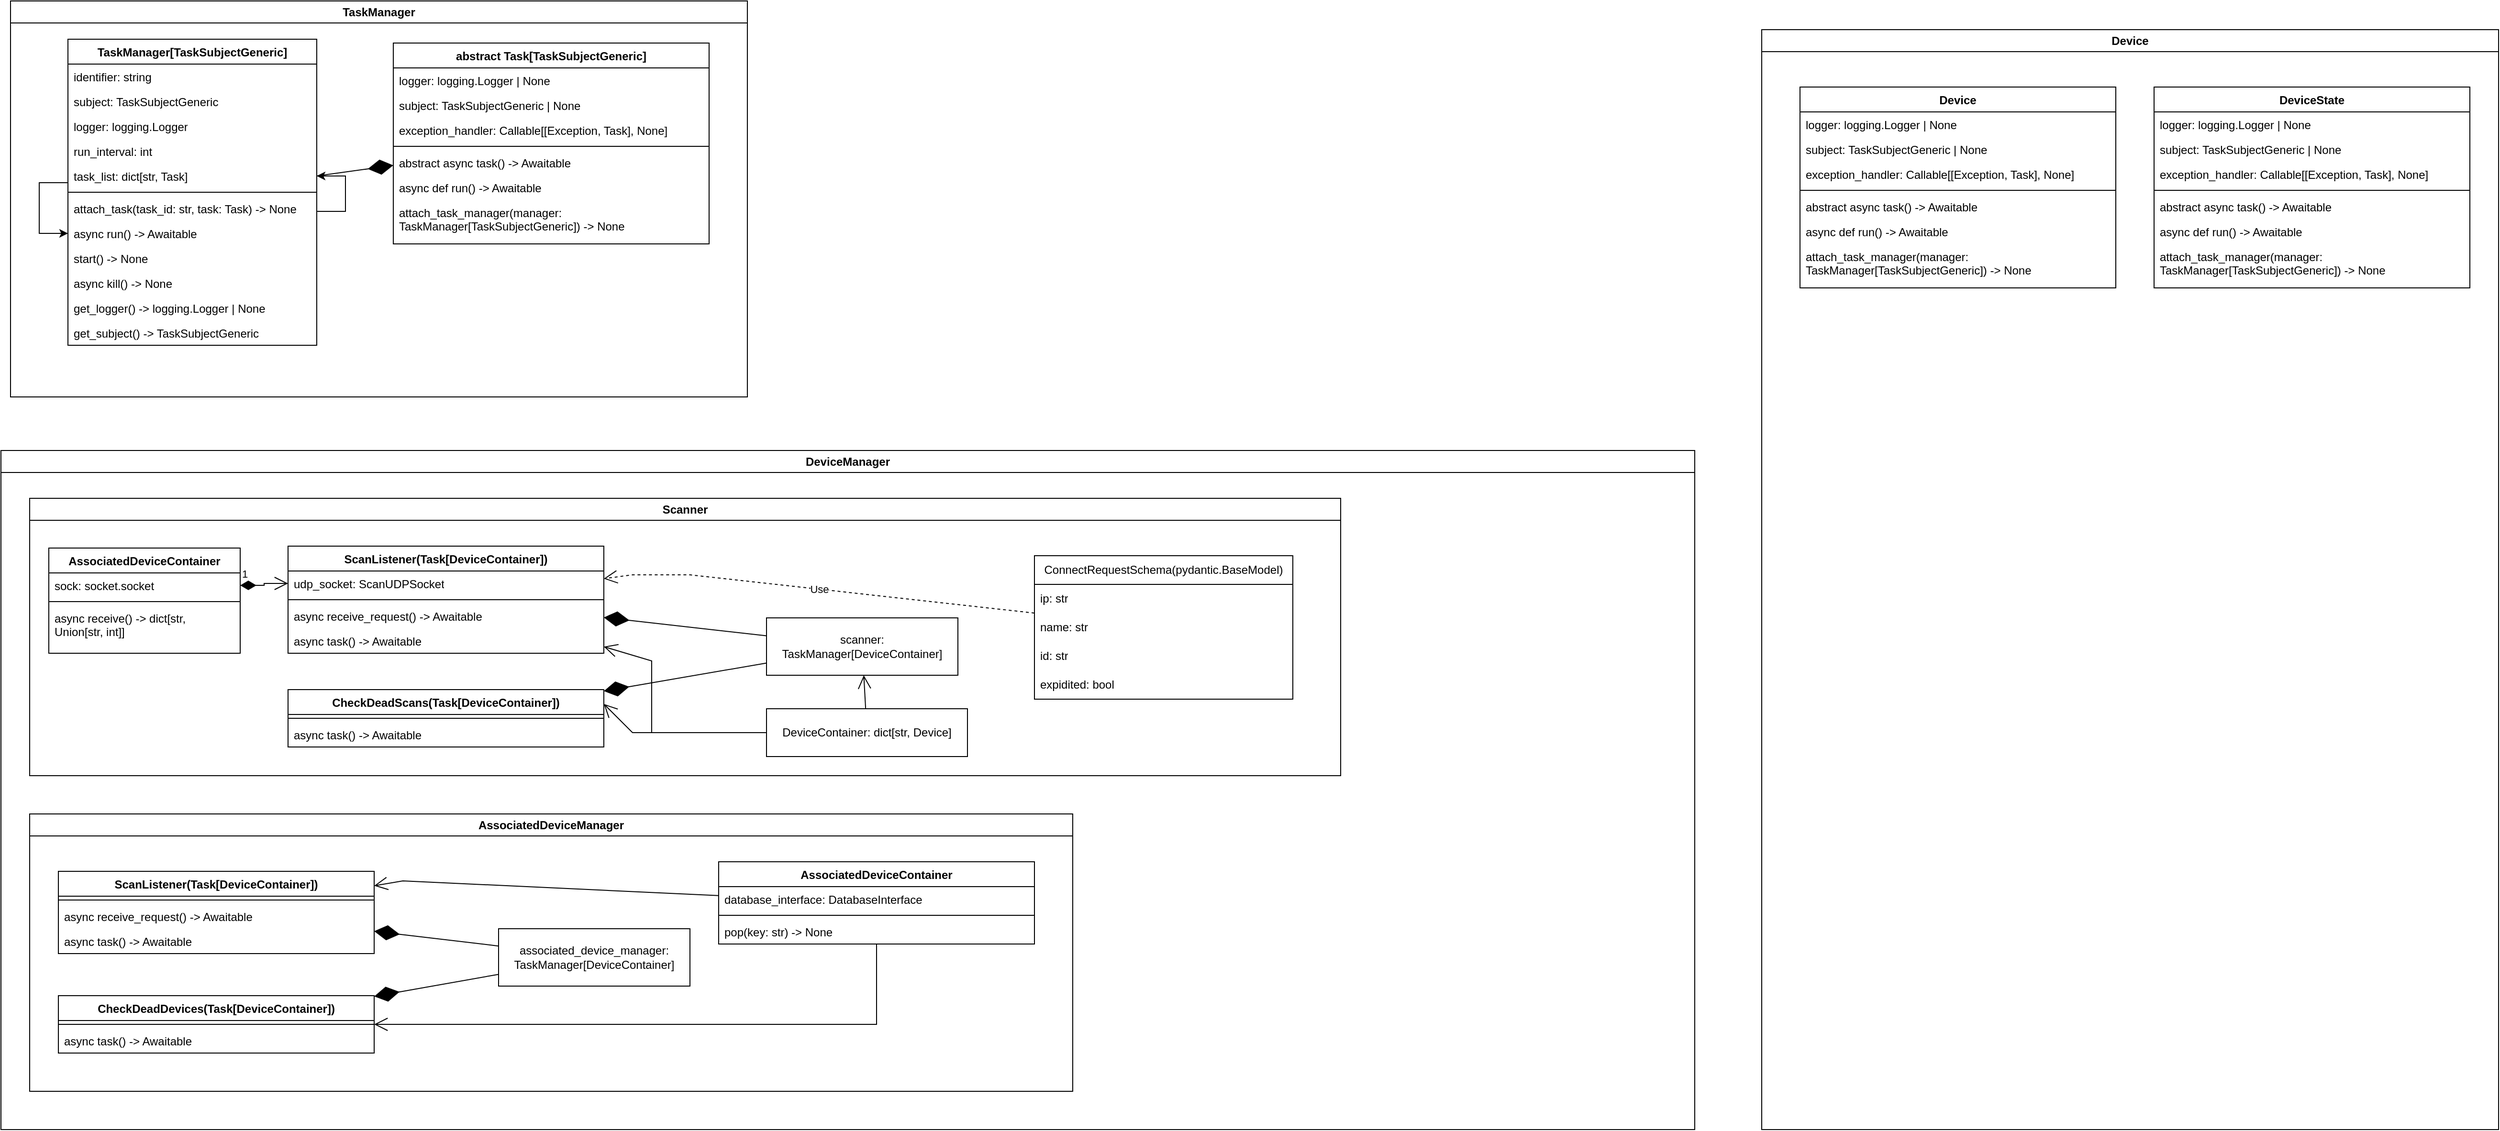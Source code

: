 <mxfile version="23.1.5" type="device">
  <diagram name="Page-1" id="J7lLYT8vPqROPH7tZ1qL">
    <mxGraphModel dx="1186" dy="733" grid="1" gridSize="10" guides="1" tooltips="1" connect="1" arrows="1" fold="1" page="1" pageScale="1" pageWidth="5000" pageHeight="5000" math="0" shadow="0">
      <root>
        <mxCell id="0" />
        <mxCell id="1" parent="0" />
        <mxCell id="R6GWSJiUPZhqTE8_T_ZJ-2" value="TaskManager[TaskSubjectGeneric]" style="swimlane;fontStyle=1;align=center;verticalAlign=top;childLayout=stackLayout;horizontal=1;startSize=26;horizontalStack=0;resizeParent=1;resizeParentMax=0;resizeLast=0;collapsible=1;marginBottom=0;whiteSpace=wrap;html=1;" vertex="1" parent="1">
          <mxGeometry x="100" y="60" width="260" height="320" as="geometry" />
        </mxCell>
        <mxCell id="R6GWSJiUPZhqTE8_T_ZJ-3" value="identifier: string" style="text;strokeColor=none;fillColor=none;align=left;verticalAlign=top;spacingLeft=4;spacingRight=4;overflow=hidden;rotatable=0;points=[[0,0.5],[1,0.5]];portConstraint=eastwest;whiteSpace=wrap;html=1;" vertex="1" parent="R6GWSJiUPZhqTE8_T_ZJ-2">
          <mxGeometry y="26" width="260" height="26" as="geometry" />
        </mxCell>
        <mxCell id="R6GWSJiUPZhqTE8_T_ZJ-8" value="subject: TaskSubjectGeneric" style="text;strokeColor=none;fillColor=none;align=left;verticalAlign=top;spacingLeft=4;spacingRight=4;overflow=hidden;rotatable=0;points=[[0,0.5],[1,0.5]];portConstraint=eastwest;whiteSpace=wrap;html=1;" vertex="1" parent="R6GWSJiUPZhqTE8_T_ZJ-2">
          <mxGeometry y="52" width="260" height="26" as="geometry" />
        </mxCell>
        <mxCell id="R6GWSJiUPZhqTE8_T_ZJ-7" value="logger: logging.Logger" style="text;strokeColor=none;fillColor=none;align=left;verticalAlign=top;spacingLeft=4;spacingRight=4;overflow=hidden;rotatable=0;points=[[0,0.5],[1,0.5]];portConstraint=eastwest;whiteSpace=wrap;html=1;" vertex="1" parent="R6GWSJiUPZhqTE8_T_ZJ-2">
          <mxGeometry y="78" width="260" height="26" as="geometry" />
        </mxCell>
        <mxCell id="R6GWSJiUPZhqTE8_T_ZJ-6" value="run_interval: int" style="text;strokeColor=none;fillColor=none;align=left;verticalAlign=top;spacingLeft=4;spacingRight=4;overflow=hidden;rotatable=0;points=[[0,0.5],[1,0.5]];portConstraint=eastwest;whiteSpace=wrap;html=1;" vertex="1" parent="R6GWSJiUPZhqTE8_T_ZJ-2">
          <mxGeometry y="104" width="260" height="26" as="geometry" />
        </mxCell>
        <mxCell id="R6GWSJiUPZhqTE8_T_ZJ-16" style="edgeStyle=orthogonalEdgeStyle;rounded=0;orthogonalLoop=1;jettySize=auto;html=1;exitX=0;exitY=0.5;exitDx=0;exitDy=0;entryX=0;entryY=0.5;entryDx=0;entryDy=0;" edge="1" parent="R6GWSJiUPZhqTE8_T_ZJ-2" source="R6GWSJiUPZhqTE8_T_ZJ-9" target="R6GWSJiUPZhqTE8_T_ZJ-10">
          <mxGeometry relative="1" as="geometry">
            <mxPoint x="-30" y="200" as="targetPoint" />
            <Array as="points">
              <mxPoint y="150" />
              <mxPoint x="-30" y="150" />
              <mxPoint x="-30" y="203" />
            </Array>
          </mxGeometry>
        </mxCell>
        <mxCell id="R6GWSJiUPZhqTE8_T_ZJ-9" value="task_list: dict[str, Task]" style="text;strokeColor=none;fillColor=none;align=left;verticalAlign=top;spacingLeft=4;spacingRight=4;overflow=hidden;rotatable=0;points=[[0,0.5],[1,0.5]];portConstraint=eastwest;whiteSpace=wrap;html=1;" vertex="1" parent="R6GWSJiUPZhqTE8_T_ZJ-2">
          <mxGeometry y="130" width="260" height="26" as="geometry" />
        </mxCell>
        <mxCell id="R6GWSJiUPZhqTE8_T_ZJ-4" value="" style="line;strokeWidth=1;fillColor=none;align=left;verticalAlign=middle;spacingTop=-1;spacingLeft=3;spacingRight=3;rotatable=0;labelPosition=right;points=[];portConstraint=eastwest;strokeColor=inherit;" vertex="1" parent="R6GWSJiUPZhqTE8_T_ZJ-2">
          <mxGeometry y="156" width="260" height="8" as="geometry" />
        </mxCell>
        <mxCell id="R6GWSJiUPZhqTE8_T_ZJ-13" style="edgeStyle=orthogonalEdgeStyle;rounded=0;orthogonalLoop=1;jettySize=auto;html=1;exitX=1;exitY=0.5;exitDx=0;exitDy=0;entryX=1;entryY=0.5;entryDx=0;entryDy=0;" edge="1" parent="R6GWSJiUPZhqTE8_T_ZJ-2" source="R6GWSJiUPZhqTE8_T_ZJ-5" target="R6GWSJiUPZhqTE8_T_ZJ-9">
          <mxGeometry relative="1" as="geometry">
            <mxPoint x="290" y="150" as="targetPoint" />
            <Array as="points">
              <mxPoint x="260" y="180" />
              <mxPoint x="290" y="180" />
              <mxPoint x="290" y="143" />
            </Array>
          </mxGeometry>
        </mxCell>
        <mxCell id="R6GWSJiUPZhqTE8_T_ZJ-5" value="attach_task(task_id: str, task: Task) -&amp;gt; None" style="text;strokeColor=none;fillColor=none;align=left;verticalAlign=top;spacingLeft=4;spacingRight=4;overflow=hidden;rotatable=0;points=[[0,0.5],[1,0.5]];portConstraint=eastwest;whiteSpace=wrap;html=1;" vertex="1" parent="R6GWSJiUPZhqTE8_T_ZJ-2">
          <mxGeometry y="164" width="260" height="26" as="geometry" />
        </mxCell>
        <mxCell id="R6GWSJiUPZhqTE8_T_ZJ-10" value="async run() -&amp;gt; Awaitable" style="text;strokeColor=none;fillColor=none;align=left;verticalAlign=top;spacingLeft=4;spacingRight=4;overflow=hidden;rotatable=0;points=[[0,0.5],[1,0.5]];portConstraint=eastwest;whiteSpace=wrap;html=1;" vertex="1" parent="R6GWSJiUPZhqTE8_T_ZJ-2">
          <mxGeometry y="190" width="260" height="26" as="geometry" />
        </mxCell>
        <mxCell id="R6GWSJiUPZhqTE8_T_ZJ-21" value="start() -&amp;gt; None" style="text;strokeColor=none;fillColor=none;align=left;verticalAlign=top;spacingLeft=4;spacingRight=4;overflow=hidden;rotatable=0;points=[[0,0.5],[1,0.5]];portConstraint=eastwest;whiteSpace=wrap;html=1;" vertex="1" parent="R6GWSJiUPZhqTE8_T_ZJ-2">
          <mxGeometry y="216" width="260" height="26" as="geometry" />
        </mxCell>
        <mxCell id="R6GWSJiUPZhqTE8_T_ZJ-20" value="async kill() -&amp;gt; None" style="text;strokeColor=none;fillColor=none;align=left;verticalAlign=top;spacingLeft=4;spacingRight=4;overflow=hidden;rotatable=0;points=[[0,0.5],[1,0.5]];portConstraint=eastwest;whiteSpace=wrap;html=1;" vertex="1" parent="R6GWSJiUPZhqTE8_T_ZJ-2">
          <mxGeometry y="242" width="260" height="26" as="geometry" />
        </mxCell>
        <mxCell id="R6GWSJiUPZhqTE8_T_ZJ-19" value="get_logger() -&amp;gt; logging.Logger | None" style="text;strokeColor=none;fillColor=none;align=left;verticalAlign=top;spacingLeft=4;spacingRight=4;overflow=hidden;rotatable=0;points=[[0,0.5],[1,0.5]];portConstraint=eastwest;whiteSpace=wrap;html=1;" vertex="1" parent="R6GWSJiUPZhqTE8_T_ZJ-2">
          <mxGeometry y="268" width="260" height="26" as="geometry" />
        </mxCell>
        <mxCell id="R6GWSJiUPZhqTE8_T_ZJ-18" value="get_subject() -&amp;gt; TaskSubjectGeneric" style="text;strokeColor=none;fillColor=none;align=left;verticalAlign=top;spacingLeft=4;spacingRight=4;overflow=hidden;rotatable=0;points=[[0,0.5],[1,0.5]];portConstraint=eastwest;whiteSpace=wrap;html=1;" vertex="1" parent="R6GWSJiUPZhqTE8_T_ZJ-2">
          <mxGeometry y="294" width="260" height="26" as="geometry" />
        </mxCell>
        <mxCell id="R6GWSJiUPZhqTE8_T_ZJ-32" value="" style="endArrow=diamondThin;endFill=1;endSize=24;html=1;rounded=0;exitX=1;exitY=0.5;exitDx=0;exitDy=0;" edge="1" parent="1" source="R6GWSJiUPZhqTE8_T_ZJ-9" target="R6GWSJiUPZhqTE8_T_ZJ-22">
          <mxGeometry width="160" relative="1" as="geometry">
            <mxPoint x="470" y="450" as="sourcePoint" />
            <mxPoint x="480" y="220" as="targetPoint" />
          </mxGeometry>
        </mxCell>
        <mxCell id="R6GWSJiUPZhqTE8_T_ZJ-33" value="TaskManager" style="swimlane;whiteSpace=wrap;html=1;" vertex="1" parent="1">
          <mxGeometry x="40" y="20" width="770" height="414" as="geometry" />
        </mxCell>
        <mxCell id="R6GWSJiUPZhqTE8_T_ZJ-22" value="abstract Task[TaskSubjectGeneric]" style="swimlane;fontStyle=1;align=center;verticalAlign=top;childLayout=stackLayout;horizontal=1;startSize=26;horizontalStack=0;resizeParent=1;resizeParentMax=0;resizeLast=0;collapsible=1;marginBottom=0;whiteSpace=wrap;html=1;" vertex="1" parent="R6GWSJiUPZhqTE8_T_ZJ-33">
          <mxGeometry x="400" y="44" width="330" height="210" as="geometry" />
        </mxCell>
        <mxCell id="R6GWSJiUPZhqTE8_T_ZJ-23" value="logger: logging.Logger | None" style="text;strokeColor=none;fillColor=none;align=left;verticalAlign=top;spacingLeft=4;spacingRight=4;overflow=hidden;rotatable=0;points=[[0,0.5],[1,0.5]];portConstraint=eastwest;whiteSpace=wrap;html=1;" vertex="1" parent="R6GWSJiUPZhqTE8_T_ZJ-22">
          <mxGeometry y="26" width="330" height="26" as="geometry" />
        </mxCell>
        <mxCell id="R6GWSJiUPZhqTE8_T_ZJ-27" value="subject: TaskSubjectGeneric | None" style="text;strokeColor=none;fillColor=none;align=left;verticalAlign=top;spacingLeft=4;spacingRight=4;overflow=hidden;rotatable=0;points=[[0,0.5],[1,0.5]];portConstraint=eastwest;whiteSpace=wrap;html=1;" vertex="1" parent="R6GWSJiUPZhqTE8_T_ZJ-22">
          <mxGeometry y="52" width="330" height="26" as="geometry" />
        </mxCell>
        <mxCell id="R6GWSJiUPZhqTE8_T_ZJ-26" value="exception_handler:&amp;nbsp;Callable[[Exception, Task], None]" style="text;strokeColor=none;fillColor=none;align=left;verticalAlign=top;spacingLeft=4;spacingRight=4;overflow=hidden;rotatable=0;points=[[0,0.5],[1,0.5]];portConstraint=eastwest;whiteSpace=wrap;html=1;" vertex="1" parent="R6GWSJiUPZhqTE8_T_ZJ-22">
          <mxGeometry y="78" width="330" height="26" as="geometry" />
        </mxCell>
        <mxCell id="R6GWSJiUPZhqTE8_T_ZJ-24" value="" style="line;strokeWidth=1;fillColor=none;align=left;verticalAlign=middle;spacingTop=-1;spacingLeft=3;spacingRight=3;rotatable=0;labelPosition=right;points=[];portConstraint=eastwest;strokeColor=inherit;" vertex="1" parent="R6GWSJiUPZhqTE8_T_ZJ-22">
          <mxGeometry y="104" width="330" height="8" as="geometry" />
        </mxCell>
        <mxCell id="R6GWSJiUPZhqTE8_T_ZJ-25" value="abstract async task() -&amp;gt; Awaitable" style="text;strokeColor=none;fillColor=none;align=left;verticalAlign=top;spacingLeft=4;spacingRight=4;overflow=hidden;rotatable=0;points=[[0,0.5],[1,0.5]];portConstraint=eastwest;whiteSpace=wrap;html=1;" vertex="1" parent="R6GWSJiUPZhqTE8_T_ZJ-22">
          <mxGeometry y="112" width="330" height="26" as="geometry" />
        </mxCell>
        <mxCell id="R6GWSJiUPZhqTE8_T_ZJ-30" value="async def run() -&amp;gt; Awaitable" style="text;strokeColor=none;fillColor=none;align=left;verticalAlign=top;spacingLeft=4;spacingRight=4;overflow=hidden;rotatable=0;points=[[0,0.5],[1,0.5]];portConstraint=eastwest;whiteSpace=wrap;html=1;" vertex="1" parent="R6GWSJiUPZhqTE8_T_ZJ-22">
          <mxGeometry y="138" width="330" height="26" as="geometry" />
        </mxCell>
        <mxCell id="R6GWSJiUPZhqTE8_T_ZJ-29" value="attach_task_manager(manager: TaskManager[TaskSubjectGeneric]) -&amp;gt; None" style="text;strokeColor=none;fillColor=none;align=left;verticalAlign=top;spacingLeft=4;spacingRight=4;overflow=hidden;rotatable=0;points=[[0,0.5],[1,0.5]];portConstraint=eastwest;whiteSpace=wrap;html=1;" vertex="1" parent="R6GWSJiUPZhqTE8_T_ZJ-22">
          <mxGeometry y="164" width="330" height="46" as="geometry" />
        </mxCell>
        <mxCell id="R6GWSJiUPZhqTE8_T_ZJ-34" value="DeviceManager" style="swimlane;whiteSpace=wrap;html=1;startSize=23;" vertex="1" parent="1">
          <mxGeometry x="30" y="490" width="1770" height="710" as="geometry" />
        </mxCell>
        <mxCell id="R6GWSJiUPZhqTE8_T_ZJ-43" value="Scanner" style="swimlane;whiteSpace=wrap;html=1;startSize=23;" vertex="1" parent="R6GWSJiUPZhqTE8_T_ZJ-34">
          <mxGeometry x="30" y="50" width="1370" height="290" as="geometry" />
        </mxCell>
        <mxCell id="R6GWSJiUPZhqTE8_T_ZJ-35" value="ScanListener(Task[DeviceContainer])" style="swimlane;fontStyle=1;align=center;verticalAlign=top;childLayout=stackLayout;horizontal=1;startSize=26;horizontalStack=0;resizeParent=1;resizeParentMax=0;resizeLast=0;collapsible=1;marginBottom=0;whiteSpace=wrap;html=1;" vertex="1" parent="R6GWSJiUPZhqTE8_T_ZJ-43">
          <mxGeometry x="270" y="50" width="330" height="112" as="geometry" />
        </mxCell>
        <mxCell id="R6GWSJiUPZhqTE8_T_ZJ-124" value="udp_socket: ScanUDPSocket" style="text;strokeColor=none;fillColor=none;align=left;verticalAlign=top;spacingLeft=4;spacingRight=4;overflow=hidden;rotatable=0;points=[[0,0.5],[1,0.5]];portConstraint=eastwest;whiteSpace=wrap;html=1;" vertex="1" parent="R6GWSJiUPZhqTE8_T_ZJ-35">
          <mxGeometry y="26" width="330" height="26" as="geometry" />
        </mxCell>
        <mxCell id="R6GWSJiUPZhqTE8_T_ZJ-39" value="" style="line;strokeWidth=1;fillColor=none;align=left;verticalAlign=middle;spacingTop=-1;spacingLeft=3;spacingRight=3;rotatable=0;labelPosition=right;points=[];portConstraint=eastwest;strokeColor=inherit;" vertex="1" parent="R6GWSJiUPZhqTE8_T_ZJ-35">
          <mxGeometry y="52" width="330" height="8" as="geometry" />
        </mxCell>
        <mxCell id="R6GWSJiUPZhqTE8_T_ZJ-40" value="async receive_request() -&amp;gt; Awaitable" style="text;strokeColor=none;fillColor=none;align=left;verticalAlign=top;spacingLeft=4;spacingRight=4;overflow=hidden;rotatable=0;points=[[0,0.5],[1,0.5]];portConstraint=eastwest;whiteSpace=wrap;html=1;" vertex="1" parent="R6GWSJiUPZhqTE8_T_ZJ-35">
          <mxGeometry y="60" width="330" height="26" as="geometry" />
        </mxCell>
        <mxCell id="R6GWSJiUPZhqTE8_T_ZJ-41" value="async task() -&amp;gt; Awaitable" style="text;strokeColor=none;fillColor=none;align=left;verticalAlign=top;spacingLeft=4;spacingRight=4;overflow=hidden;rotatable=0;points=[[0,0.5],[1,0.5]];portConstraint=eastwest;whiteSpace=wrap;html=1;" vertex="1" parent="R6GWSJiUPZhqTE8_T_ZJ-35">
          <mxGeometry y="86" width="330" height="26" as="geometry" />
        </mxCell>
        <mxCell id="R6GWSJiUPZhqTE8_T_ZJ-54" value="CheckDeadScans(Task[DeviceContainer])" style="swimlane;fontStyle=1;align=center;verticalAlign=top;childLayout=stackLayout;horizontal=1;startSize=26;horizontalStack=0;resizeParent=1;resizeParentMax=0;resizeLast=0;collapsible=1;marginBottom=0;whiteSpace=wrap;html=1;" vertex="1" parent="R6GWSJiUPZhqTE8_T_ZJ-43">
          <mxGeometry x="270" y="200" width="330" height="60" as="geometry" />
        </mxCell>
        <mxCell id="R6GWSJiUPZhqTE8_T_ZJ-55" value="" style="line;strokeWidth=1;fillColor=none;align=left;verticalAlign=middle;spacingTop=-1;spacingLeft=3;spacingRight=3;rotatable=0;labelPosition=right;points=[];portConstraint=eastwest;strokeColor=inherit;" vertex="1" parent="R6GWSJiUPZhqTE8_T_ZJ-54">
          <mxGeometry y="26" width="330" height="8" as="geometry" />
        </mxCell>
        <mxCell id="R6GWSJiUPZhqTE8_T_ZJ-57" value="async task() -&amp;gt; Awaitable" style="text;strokeColor=none;fillColor=none;align=left;verticalAlign=top;spacingLeft=4;spacingRight=4;overflow=hidden;rotatable=0;points=[[0,0.5],[1,0.5]];portConstraint=eastwest;whiteSpace=wrap;html=1;" vertex="1" parent="R6GWSJiUPZhqTE8_T_ZJ-54">
          <mxGeometry y="34" width="330" height="26" as="geometry" />
        </mxCell>
        <mxCell id="R6GWSJiUPZhqTE8_T_ZJ-60" value="scanner: TaskManager[DeviceContainer]" style="rounded=0;whiteSpace=wrap;html=1;" vertex="1" parent="R6GWSJiUPZhqTE8_T_ZJ-43">
          <mxGeometry x="770" y="125" width="200" height="60" as="geometry" />
        </mxCell>
        <mxCell id="R6GWSJiUPZhqTE8_T_ZJ-63" value="" style="endArrow=diamondThin;endFill=1;endSize=24;html=1;rounded=0;" edge="1" parent="R6GWSJiUPZhqTE8_T_ZJ-43" source="R6GWSJiUPZhqTE8_T_ZJ-60" target="R6GWSJiUPZhqTE8_T_ZJ-54">
          <mxGeometry width="160" relative="1" as="geometry">
            <mxPoint x="470" y="400" as="sourcePoint" />
            <mxPoint x="630" y="400" as="targetPoint" />
          </mxGeometry>
        </mxCell>
        <mxCell id="R6GWSJiUPZhqTE8_T_ZJ-64" value="" style="endArrow=diamondThin;endFill=1;endSize=24;html=1;rounded=0;" edge="1" parent="R6GWSJiUPZhqTE8_T_ZJ-43" source="R6GWSJiUPZhqTE8_T_ZJ-60" target="R6GWSJiUPZhqTE8_T_ZJ-35">
          <mxGeometry width="160" relative="1" as="geometry">
            <mxPoint x="410" y="470" as="sourcePoint" />
            <mxPoint x="570" y="470" as="targetPoint" />
          </mxGeometry>
        </mxCell>
        <mxCell id="R6GWSJiUPZhqTE8_T_ZJ-65" value="ConnectRequestSchema(pydantic.BaseModel)" style="swimlane;fontStyle=0;childLayout=stackLayout;horizontal=1;startSize=30;horizontalStack=0;resizeParent=1;resizeParentMax=0;resizeLast=0;collapsible=1;marginBottom=0;whiteSpace=wrap;html=1;" vertex="1" parent="R6GWSJiUPZhqTE8_T_ZJ-43">
          <mxGeometry x="1050" y="60" width="270" height="150" as="geometry" />
        </mxCell>
        <mxCell id="R6GWSJiUPZhqTE8_T_ZJ-66" value="ip: str" style="text;strokeColor=none;fillColor=none;align=left;verticalAlign=middle;spacingLeft=4;spacingRight=4;overflow=hidden;points=[[0,0.5],[1,0.5]];portConstraint=eastwest;rotatable=0;whiteSpace=wrap;html=1;" vertex="1" parent="R6GWSJiUPZhqTE8_T_ZJ-65">
          <mxGeometry y="30" width="270" height="30" as="geometry" />
        </mxCell>
        <mxCell id="R6GWSJiUPZhqTE8_T_ZJ-67" value="name: str" style="text;strokeColor=none;fillColor=none;align=left;verticalAlign=middle;spacingLeft=4;spacingRight=4;overflow=hidden;points=[[0,0.5],[1,0.5]];portConstraint=eastwest;rotatable=0;whiteSpace=wrap;html=1;" vertex="1" parent="R6GWSJiUPZhqTE8_T_ZJ-65">
          <mxGeometry y="60" width="270" height="30" as="geometry" />
        </mxCell>
        <mxCell id="R6GWSJiUPZhqTE8_T_ZJ-68" value="id: str" style="text;strokeColor=none;fillColor=none;align=left;verticalAlign=middle;spacingLeft=4;spacingRight=4;overflow=hidden;points=[[0,0.5],[1,0.5]];portConstraint=eastwest;rotatable=0;whiteSpace=wrap;html=1;" vertex="1" parent="R6GWSJiUPZhqTE8_T_ZJ-65">
          <mxGeometry y="90" width="270" height="30" as="geometry" />
        </mxCell>
        <mxCell id="R6GWSJiUPZhqTE8_T_ZJ-70" value="expidited: bool" style="text;strokeColor=none;fillColor=none;align=left;verticalAlign=middle;spacingLeft=4;spacingRight=4;overflow=hidden;points=[[0,0.5],[1,0.5]];portConstraint=eastwest;rotatable=0;whiteSpace=wrap;html=1;" vertex="1" parent="R6GWSJiUPZhqTE8_T_ZJ-65">
          <mxGeometry y="120" width="270" height="30" as="geometry" />
        </mxCell>
        <mxCell id="R6GWSJiUPZhqTE8_T_ZJ-72" value="Use" style="endArrow=open;endSize=12;dashed=1;html=1;rounded=0;" edge="1" parent="R6GWSJiUPZhqTE8_T_ZJ-43" source="R6GWSJiUPZhqTE8_T_ZJ-65" target="R6GWSJiUPZhqTE8_T_ZJ-35">
          <mxGeometry width="160" relative="1" as="geometry">
            <mxPoint x="770" y="510" as="sourcePoint" />
            <mxPoint x="930" y="510" as="targetPoint" />
            <Array as="points">
              <mxPoint x="690" y="80" />
              <mxPoint x="630" y="80" />
            </Array>
          </mxGeometry>
        </mxCell>
        <mxCell id="R6GWSJiUPZhqTE8_T_ZJ-52" value="DeviceContainer: dict[str, Device]" style="html=1;whiteSpace=wrap;" vertex="1" parent="R6GWSJiUPZhqTE8_T_ZJ-43">
          <mxGeometry x="770" y="220" width="210" height="50" as="geometry" />
        </mxCell>
        <mxCell id="R6GWSJiUPZhqTE8_T_ZJ-90" value="" style="endArrow=open;endFill=1;endSize=12;html=1;rounded=0;entryX=1;entryY=0.25;entryDx=0;entryDy=0;" edge="1" parent="R6GWSJiUPZhqTE8_T_ZJ-43" source="R6GWSJiUPZhqTE8_T_ZJ-52" target="R6GWSJiUPZhqTE8_T_ZJ-54">
          <mxGeometry width="160" relative="1" as="geometry">
            <mxPoint x="570" y="270" as="sourcePoint" />
            <mxPoint x="530" y="220" as="targetPoint" />
            <Array as="points">
              <mxPoint x="630" y="245" />
            </Array>
          </mxGeometry>
        </mxCell>
        <mxCell id="R6GWSJiUPZhqTE8_T_ZJ-91" value="" style="endArrow=open;endFill=1;endSize=12;html=1;rounded=0;exitX=0;exitY=0.5;exitDx=0;exitDy=0;" edge="1" parent="R6GWSJiUPZhqTE8_T_ZJ-43" source="R6GWSJiUPZhqTE8_T_ZJ-52" target="R6GWSJiUPZhqTE8_T_ZJ-35">
          <mxGeometry width="160" relative="1" as="geometry">
            <mxPoint x="640" y="255" as="sourcePoint" />
            <mxPoint x="510" y="225" as="targetPoint" />
            <Array as="points">
              <mxPoint x="650" y="245" />
              <mxPoint x="650" y="170" />
            </Array>
          </mxGeometry>
        </mxCell>
        <mxCell id="R6GWSJiUPZhqTE8_T_ZJ-117" value="" style="endArrow=open;endFill=1;endSize=12;html=1;rounded=0;" edge="1" parent="R6GWSJiUPZhqTE8_T_ZJ-43" source="R6GWSJiUPZhqTE8_T_ZJ-52" target="R6GWSJiUPZhqTE8_T_ZJ-60">
          <mxGeometry width="160" relative="1" as="geometry">
            <mxPoint x="780" y="200" as="sourcePoint" />
            <mxPoint x="940" y="200" as="targetPoint" />
          </mxGeometry>
        </mxCell>
        <mxCell id="R6GWSJiUPZhqTE8_T_ZJ-118" value="AssociatedDeviceContainer" style="swimlane;fontStyle=1;align=center;verticalAlign=top;childLayout=stackLayout;horizontal=1;startSize=26;horizontalStack=0;resizeParent=1;resizeParentMax=0;resizeLast=0;collapsible=1;marginBottom=0;whiteSpace=wrap;html=1;" vertex="1" parent="R6GWSJiUPZhqTE8_T_ZJ-43">
          <mxGeometry x="20" y="52" width="200" height="110" as="geometry" />
        </mxCell>
        <mxCell id="R6GWSJiUPZhqTE8_T_ZJ-122" value="sock: socket.socket" style="text;strokeColor=none;fillColor=none;align=left;verticalAlign=top;spacingLeft=4;spacingRight=4;overflow=hidden;rotatable=0;points=[[0,0.5],[1,0.5]];portConstraint=eastwest;whiteSpace=wrap;html=1;" vertex="1" parent="R6GWSJiUPZhqTE8_T_ZJ-118">
          <mxGeometry y="26" width="200" height="26" as="geometry" />
        </mxCell>
        <mxCell id="R6GWSJiUPZhqTE8_T_ZJ-120" value="" style="line;strokeWidth=1;fillColor=none;align=left;verticalAlign=middle;spacingTop=-1;spacingLeft=3;spacingRight=3;rotatable=0;labelPosition=right;points=[];portConstraint=eastwest;strokeColor=inherit;" vertex="1" parent="R6GWSJiUPZhqTE8_T_ZJ-118">
          <mxGeometry y="52" width="200" height="8" as="geometry" />
        </mxCell>
        <mxCell id="R6GWSJiUPZhqTE8_T_ZJ-121" value="async receive() -&amp;gt;&amp;nbsp;dict[str, Union[str, int]]" style="text;strokeColor=none;fillColor=none;align=left;verticalAlign=top;spacingLeft=4;spacingRight=4;overflow=hidden;rotatable=0;points=[[0,0.5],[1,0.5]];portConstraint=eastwest;whiteSpace=wrap;html=1;" vertex="1" parent="R6GWSJiUPZhqTE8_T_ZJ-118">
          <mxGeometry y="60" width="200" height="50" as="geometry" />
        </mxCell>
        <mxCell id="R6GWSJiUPZhqTE8_T_ZJ-126" value="1" style="endArrow=open;html=1;endSize=12;startArrow=diamondThin;startSize=14;startFill=1;edgeStyle=orthogonalEdgeStyle;align=left;verticalAlign=bottom;rounded=0;exitX=1;exitY=0.5;exitDx=0;exitDy=0;entryX=0;entryY=0.5;entryDx=0;entryDy=0;" edge="1" parent="R6GWSJiUPZhqTE8_T_ZJ-43" source="R6GWSJiUPZhqTE8_T_ZJ-122" target="R6GWSJiUPZhqTE8_T_ZJ-124">
          <mxGeometry x="-1" y="3" relative="1" as="geometry">
            <mxPoint x="150" y="210" as="sourcePoint" />
            <mxPoint x="250" y="60" as="targetPoint" />
          </mxGeometry>
        </mxCell>
        <mxCell id="R6GWSJiUPZhqTE8_T_ZJ-73" value="AssociatedDeviceManager" style="swimlane;whiteSpace=wrap;html=1;startSize=23;" vertex="1" parent="R6GWSJiUPZhqTE8_T_ZJ-34">
          <mxGeometry x="30" y="380" width="1090" height="290" as="geometry" />
        </mxCell>
        <mxCell id="R6GWSJiUPZhqTE8_T_ZJ-74" value="ScanListener(Task[DeviceContainer])" style="swimlane;fontStyle=1;align=center;verticalAlign=top;childLayout=stackLayout;horizontal=1;startSize=26;horizontalStack=0;resizeParent=1;resizeParentMax=0;resizeLast=0;collapsible=1;marginBottom=0;whiteSpace=wrap;html=1;" vertex="1" parent="R6GWSJiUPZhqTE8_T_ZJ-73">
          <mxGeometry x="30" y="60" width="330" height="86" as="geometry" />
        </mxCell>
        <mxCell id="R6GWSJiUPZhqTE8_T_ZJ-75" value="" style="line;strokeWidth=1;fillColor=none;align=left;verticalAlign=middle;spacingTop=-1;spacingLeft=3;spacingRight=3;rotatable=0;labelPosition=right;points=[];portConstraint=eastwest;strokeColor=inherit;" vertex="1" parent="R6GWSJiUPZhqTE8_T_ZJ-74">
          <mxGeometry y="26" width="330" height="8" as="geometry" />
        </mxCell>
        <mxCell id="R6GWSJiUPZhqTE8_T_ZJ-76" value="async receive_request() -&amp;gt; Awaitable" style="text;strokeColor=none;fillColor=none;align=left;verticalAlign=top;spacingLeft=4;spacingRight=4;overflow=hidden;rotatable=0;points=[[0,0.5],[1,0.5]];portConstraint=eastwest;whiteSpace=wrap;html=1;" vertex="1" parent="R6GWSJiUPZhqTE8_T_ZJ-74">
          <mxGeometry y="34" width="330" height="26" as="geometry" />
        </mxCell>
        <mxCell id="R6GWSJiUPZhqTE8_T_ZJ-77" value="async task() -&amp;gt; Awaitable" style="text;strokeColor=none;fillColor=none;align=left;verticalAlign=top;spacingLeft=4;spacingRight=4;overflow=hidden;rotatable=0;points=[[0,0.5],[1,0.5]];portConstraint=eastwest;whiteSpace=wrap;html=1;" vertex="1" parent="R6GWSJiUPZhqTE8_T_ZJ-74">
          <mxGeometry y="60" width="330" height="26" as="geometry" />
        </mxCell>
        <mxCell id="R6GWSJiUPZhqTE8_T_ZJ-78" value="CheckDeadDevices(Task[DeviceContainer])" style="swimlane;fontStyle=1;align=center;verticalAlign=top;childLayout=stackLayout;horizontal=1;startSize=26;horizontalStack=0;resizeParent=1;resizeParentMax=0;resizeLast=0;collapsible=1;marginBottom=0;whiteSpace=wrap;html=1;" vertex="1" parent="R6GWSJiUPZhqTE8_T_ZJ-73">
          <mxGeometry x="30" y="190" width="330" height="60" as="geometry" />
        </mxCell>
        <mxCell id="R6GWSJiUPZhqTE8_T_ZJ-79" value="" style="line;strokeWidth=1;fillColor=none;align=left;verticalAlign=middle;spacingTop=-1;spacingLeft=3;spacingRight=3;rotatable=0;labelPosition=right;points=[];portConstraint=eastwest;strokeColor=inherit;" vertex="1" parent="R6GWSJiUPZhqTE8_T_ZJ-78">
          <mxGeometry y="26" width="330" height="8" as="geometry" />
        </mxCell>
        <mxCell id="R6GWSJiUPZhqTE8_T_ZJ-80" value="async task() -&amp;gt; Awaitable" style="text;strokeColor=none;fillColor=none;align=left;verticalAlign=top;spacingLeft=4;spacingRight=4;overflow=hidden;rotatable=0;points=[[0,0.5],[1,0.5]];portConstraint=eastwest;whiteSpace=wrap;html=1;" vertex="1" parent="R6GWSJiUPZhqTE8_T_ZJ-78">
          <mxGeometry y="34" width="330" height="26" as="geometry" />
        </mxCell>
        <mxCell id="R6GWSJiUPZhqTE8_T_ZJ-81" value="associated_device_manager: TaskManager[DeviceContainer]" style="rounded=0;whiteSpace=wrap;html=1;" vertex="1" parent="R6GWSJiUPZhqTE8_T_ZJ-73">
          <mxGeometry x="490" y="120" width="200" height="60" as="geometry" />
        </mxCell>
        <mxCell id="R6GWSJiUPZhqTE8_T_ZJ-82" value="" style="endArrow=diamondThin;endFill=1;endSize=24;html=1;rounded=0;" edge="1" parent="R6GWSJiUPZhqTE8_T_ZJ-73" source="R6GWSJiUPZhqTE8_T_ZJ-81" target="R6GWSJiUPZhqTE8_T_ZJ-78">
          <mxGeometry width="160" relative="1" as="geometry">
            <mxPoint x="330" y="390" as="sourcePoint" />
            <mxPoint x="490" y="390" as="targetPoint" />
          </mxGeometry>
        </mxCell>
        <mxCell id="R6GWSJiUPZhqTE8_T_ZJ-83" value="" style="endArrow=diamondThin;endFill=1;endSize=24;html=1;rounded=0;" edge="1" parent="R6GWSJiUPZhqTE8_T_ZJ-73" source="R6GWSJiUPZhqTE8_T_ZJ-81" target="R6GWSJiUPZhqTE8_T_ZJ-74">
          <mxGeometry width="160" relative="1" as="geometry">
            <mxPoint x="270" y="460" as="sourcePoint" />
            <mxPoint x="430" y="460" as="targetPoint" />
          </mxGeometry>
        </mxCell>
        <mxCell id="R6GWSJiUPZhqTE8_T_ZJ-98" value="AssociatedDeviceContainer" style="swimlane;fontStyle=1;align=center;verticalAlign=top;childLayout=stackLayout;horizontal=1;startSize=26;horizontalStack=0;resizeParent=1;resizeParentMax=0;resizeLast=0;collapsible=1;marginBottom=0;whiteSpace=wrap;html=1;" vertex="1" parent="R6GWSJiUPZhqTE8_T_ZJ-73">
          <mxGeometry x="720" y="50" width="330" height="86" as="geometry" />
        </mxCell>
        <mxCell id="R6GWSJiUPZhqTE8_T_ZJ-101" value="database_interface: DatabaseInterface" style="text;strokeColor=none;fillColor=none;align=left;verticalAlign=top;spacingLeft=4;spacingRight=4;overflow=hidden;rotatable=0;points=[[0,0.5],[1,0.5]];portConstraint=eastwest;whiteSpace=wrap;html=1;" vertex="1" parent="R6GWSJiUPZhqTE8_T_ZJ-98">
          <mxGeometry y="26" width="330" height="26" as="geometry" />
        </mxCell>
        <mxCell id="R6GWSJiUPZhqTE8_T_ZJ-102" value="" style="line;strokeWidth=1;fillColor=none;align=left;verticalAlign=middle;spacingTop=-1;spacingLeft=3;spacingRight=3;rotatable=0;labelPosition=right;points=[];portConstraint=eastwest;strokeColor=inherit;" vertex="1" parent="R6GWSJiUPZhqTE8_T_ZJ-98">
          <mxGeometry y="52" width="330" height="8" as="geometry" />
        </mxCell>
        <mxCell id="R6GWSJiUPZhqTE8_T_ZJ-103" value="pop(key: str) -&amp;gt; None" style="text;strokeColor=none;fillColor=none;align=left;verticalAlign=top;spacingLeft=4;spacingRight=4;overflow=hidden;rotatable=0;points=[[0,0.5],[1,0.5]];portConstraint=eastwest;whiteSpace=wrap;html=1;" vertex="1" parent="R6GWSJiUPZhqTE8_T_ZJ-98">
          <mxGeometry y="60" width="330" height="26" as="geometry" />
        </mxCell>
        <mxCell id="R6GWSJiUPZhqTE8_T_ZJ-106" value="" style="endArrow=open;endFill=1;endSize=12;html=1;rounded=0;" edge="1" parent="R6GWSJiUPZhqTE8_T_ZJ-73" source="R6GWSJiUPZhqTE8_T_ZJ-98" target="R6GWSJiUPZhqTE8_T_ZJ-74">
          <mxGeometry width="160" relative="1" as="geometry">
            <mxPoint x="400" y="340" as="sourcePoint" />
            <mxPoint x="560" y="340" as="targetPoint" />
            <Array as="points">
              <mxPoint x="390" y="70" />
            </Array>
          </mxGeometry>
        </mxCell>
        <mxCell id="R6GWSJiUPZhqTE8_T_ZJ-107" value="" style="endArrow=open;endFill=1;endSize=12;html=1;rounded=0;" edge="1" parent="R6GWSJiUPZhqTE8_T_ZJ-73" source="R6GWSJiUPZhqTE8_T_ZJ-98" target="R6GWSJiUPZhqTE8_T_ZJ-78">
          <mxGeometry width="160" relative="1" as="geometry">
            <mxPoint x="690" y="60" as="sourcePoint" />
            <mxPoint x="330" y="66" as="targetPoint" />
            <Array as="points">
              <mxPoint x="885" y="220" />
            </Array>
          </mxGeometry>
        </mxCell>
        <mxCell id="R6GWSJiUPZhqTE8_T_ZJ-108" value="Device" style="swimlane;whiteSpace=wrap;html=1;" vertex="1" parent="1">
          <mxGeometry x="1870" y="50" width="770" height="1150" as="geometry" />
        </mxCell>
        <mxCell id="R6GWSJiUPZhqTE8_T_ZJ-109" value="Device" style="swimlane;fontStyle=1;align=center;verticalAlign=top;childLayout=stackLayout;horizontal=1;startSize=26;horizontalStack=0;resizeParent=1;resizeParentMax=0;resizeLast=0;collapsible=1;marginBottom=0;whiteSpace=wrap;html=1;" vertex="1" parent="R6GWSJiUPZhqTE8_T_ZJ-108">
          <mxGeometry x="40" y="60" width="330" height="210" as="geometry" />
        </mxCell>
        <mxCell id="R6GWSJiUPZhqTE8_T_ZJ-110" value="logger: logging.Logger | None" style="text;strokeColor=none;fillColor=none;align=left;verticalAlign=top;spacingLeft=4;spacingRight=4;overflow=hidden;rotatable=0;points=[[0,0.5],[1,0.5]];portConstraint=eastwest;whiteSpace=wrap;html=1;" vertex="1" parent="R6GWSJiUPZhqTE8_T_ZJ-109">
          <mxGeometry y="26" width="330" height="26" as="geometry" />
        </mxCell>
        <mxCell id="R6GWSJiUPZhqTE8_T_ZJ-111" value="subject: TaskSubjectGeneric | None" style="text;strokeColor=none;fillColor=none;align=left;verticalAlign=top;spacingLeft=4;spacingRight=4;overflow=hidden;rotatable=0;points=[[0,0.5],[1,0.5]];portConstraint=eastwest;whiteSpace=wrap;html=1;" vertex="1" parent="R6GWSJiUPZhqTE8_T_ZJ-109">
          <mxGeometry y="52" width="330" height="26" as="geometry" />
        </mxCell>
        <mxCell id="R6GWSJiUPZhqTE8_T_ZJ-112" value="exception_handler:&amp;nbsp;Callable[[Exception, Task], None]" style="text;strokeColor=none;fillColor=none;align=left;verticalAlign=top;spacingLeft=4;spacingRight=4;overflow=hidden;rotatable=0;points=[[0,0.5],[1,0.5]];portConstraint=eastwest;whiteSpace=wrap;html=1;" vertex="1" parent="R6GWSJiUPZhqTE8_T_ZJ-109">
          <mxGeometry y="78" width="330" height="26" as="geometry" />
        </mxCell>
        <mxCell id="R6GWSJiUPZhqTE8_T_ZJ-113" value="" style="line;strokeWidth=1;fillColor=none;align=left;verticalAlign=middle;spacingTop=-1;spacingLeft=3;spacingRight=3;rotatable=0;labelPosition=right;points=[];portConstraint=eastwest;strokeColor=inherit;" vertex="1" parent="R6GWSJiUPZhqTE8_T_ZJ-109">
          <mxGeometry y="104" width="330" height="8" as="geometry" />
        </mxCell>
        <mxCell id="R6GWSJiUPZhqTE8_T_ZJ-114" value="abstract async task() -&amp;gt; Awaitable" style="text;strokeColor=none;fillColor=none;align=left;verticalAlign=top;spacingLeft=4;spacingRight=4;overflow=hidden;rotatable=0;points=[[0,0.5],[1,0.5]];portConstraint=eastwest;whiteSpace=wrap;html=1;" vertex="1" parent="R6GWSJiUPZhqTE8_T_ZJ-109">
          <mxGeometry y="112" width="330" height="26" as="geometry" />
        </mxCell>
        <mxCell id="R6GWSJiUPZhqTE8_T_ZJ-115" value="async def run() -&amp;gt; Awaitable" style="text;strokeColor=none;fillColor=none;align=left;verticalAlign=top;spacingLeft=4;spacingRight=4;overflow=hidden;rotatable=0;points=[[0,0.5],[1,0.5]];portConstraint=eastwest;whiteSpace=wrap;html=1;" vertex="1" parent="R6GWSJiUPZhqTE8_T_ZJ-109">
          <mxGeometry y="138" width="330" height="26" as="geometry" />
        </mxCell>
        <mxCell id="R6GWSJiUPZhqTE8_T_ZJ-116" value="attach_task_manager(manager: TaskManager[TaskSubjectGeneric]) -&amp;gt; None" style="text;strokeColor=none;fillColor=none;align=left;verticalAlign=top;spacingLeft=4;spacingRight=4;overflow=hidden;rotatable=0;points=[[0,0.5],[1,0.5]];portConstraint=eastwest;whiteSpace=wrap;html=1;" vertex="1" parent="R6GWSJiUPZhqTE8_T_ZJ-109">
          <mxGeometry y="164" width="330" height="46" as="geometry" />
        </mxCell>
        <mxCell id="R6GWSJiUPZhqTE8_T_ZJ-127" value="DeviceState" style="swimlane;fontStyle=1;align=center;verticalAlign=top;childLayout=stackLayout;horizontal=1;startSize=26;horizontalStack=0;resizeParent=1;resizeParentMax=0;resizeLast=0;collapsible=1;marginBottom=0;whiteSpace=wrap;html=1;" vertex="1" parent="R6GWSJiUPZhqTE8_T_ZJ-108">
          <mxGeometry x="410" y="60" width="330" height="210" as="geometry" />
        </mxCell>
        <mxCell id="R6GWSJiUPZhqTE8_T_ZJ-128" value="logger: logging.Logger | None" style="text;strokeColor=none;fillColor=none;align=left;verticalAlign=top;spacingLeft=4;spacingRight=4;overflow=hidden;rotatable=0;points=[[0,0.5],[1,0.5]];portConstraint=eastwest;whiteSpace=wrap;html=1;" vertex="1" parent="R6GWSJiUPZhqTE8_T_ZJ-127">
          <mxGeometry y="26" width="330" height="26" as="geometry" />
        </mxCell>
        <mxCell id="R6GWSJiUPZhqTE8_T_ZJ-129" value="subject: TaskSubjectGeneric | None" style="text;strokeColor=none;fillColor=none;align=left;verticalAlign=top;spacingLeft=4;spacingRight=4;overflow=hidden;rotatable=0;points=[[0,0.5],[1,0.5]];portConstraint=eastwest;whiteSpace=wrap;html=1;" vertex="1" parent="R6GWSJiUPZhqTE8_T_ZJ-127">
          <mxGeometry y="52" width="330" height="26" as="geometry" />
        </mxCell>
        <mxCell id="R6GWSJiUPZhqTE8_T_ZJ-130" value="exception_handler:&amp;nbsp;Callable[[Exception, Task], None]" style="text;strokeColor=none;fillColor=none;align=left;verticalAlign=top;spacingLeft=4;spacingRight=4;overflow=hidden;rotatable=0;points=[[0,0.5],[1,0.5]];portConstraint=eastwest;whiteSpace=wrap;html=1;" vertex="1" parent="R6GWSJiUPZhqTE8_T_ZJ-127">
          <mxGeometry y="78" width="330" height="26" as="geometry" />
        </mxCell>
        <mxCell id="R6GWSJiUPZhqTE8_T_ZJ-131" value="" style="line;strokeWidth=1;fillColor=none;align=left;verticalAlign=middle;spacingTop=-1;spacingLeft=3;spacingRight=3;rotatable=0;labelPosition=right;points=[];portConstraint=eastwest;strokeColor=inherit;" vertex="1" parent="R6GWSJiUPZhqTE8_T_ZJ-127">
          <mxGeometry y="104" width="330" height="8" as="geometry" />
        </mxCell>
        <mxCell id="R6GWSJiUPZhqTE8_T_ZJ-132" value="abstract async task() -&amp;gt; Awaitable" style="text;strokeColor=none;fillColor=none;align=left;verticalAlign=top;spacingLeft=4;spacingRight=4;overflow=hidden;rotatable=0;points=[[0,0.5],[1,0.5]];portConstraint=eastwest;whiteSpace=wrap;html=1;" vertex="1" parent="R6GWSJiUPZhqTE8_T_ZJ-127">
          <mxGeometry y="112" width="330" height="26" as="geometry" />
        </mxCell>
        <mxCell id="R6GWSJiUPZhqTE8_T_ZJ-133" value="async def run() -&amp;gt; Awaitable" style="text;strokeColor=none;fillColor=none;align=left;verticalAlign=top;spacingLeft=4;spacingRight=4;overflow=hidden;rotatable=0;points=[[0,0.5],[1,0.5]];portConstraint=eastwest;whiteSpace=wrap;html=1;" vertex="1" parent="R6GWSJiUPZhqTE8_T_ZJ-127">
          <mxGeometry y="138" width="330" height="26" as="geometry" />
        </mxCell>
        <mxCell id="R6GWSJiUPZhqTE8_T_ZJ-134" value="attach_task_manager(manager: TaskManager[TaskSubjectGeneric]) -&amp;gt; None" style="text;strokeColor=none;fillColor=none;align=left;verticalAlign=top;spacingLeft=4;spacingRight=4;overflow=hidden;rotatable=0;points=[[0,0.5],[1,0.5]];portConstraint=eastwest;whiteSpace=wrap;html=1;" vertex="1" parent="R6GWSJiUPZhqTE8_T_ZJ-127">
          <mxGeometry y="164" width="330" height="46" as="geometry" />
        </mxCell>
      </root>
    </mxGraphModel>
  </diagram>
</mxfile>
